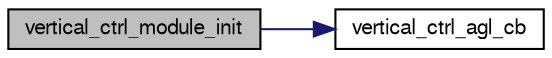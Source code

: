 digraph "vertical_ctrl_module_init"
{
  edge [fontname="FreeSans",fontsize="10",labelfontname="FreeSans",labelfontsize="10"];
  node [fontname="FreeSans",fontsize="10",shape=record];
  rankdir="LR";
  Node1 [label="vertical_ctrl_module_init",height=0.2,width=0.4,color="black", fillcolor="grey75", style="filled", fontcolor="black"];
  Node1 -> Node2 [color="midnightblue",fontsize="10",style="solid",fontname="FreeSans"];
  Node2 [label="vertical_ctrl_agl_cb",height=0.2,width=0.4,color="black", fillcolor="white", style="filled",URL="$vertical__ctrl__module__demo_8c.html#a464d4cb1ef2592f8bccd19df1dcec849",tooltip="Callback function of the ground altitude. "];
}
